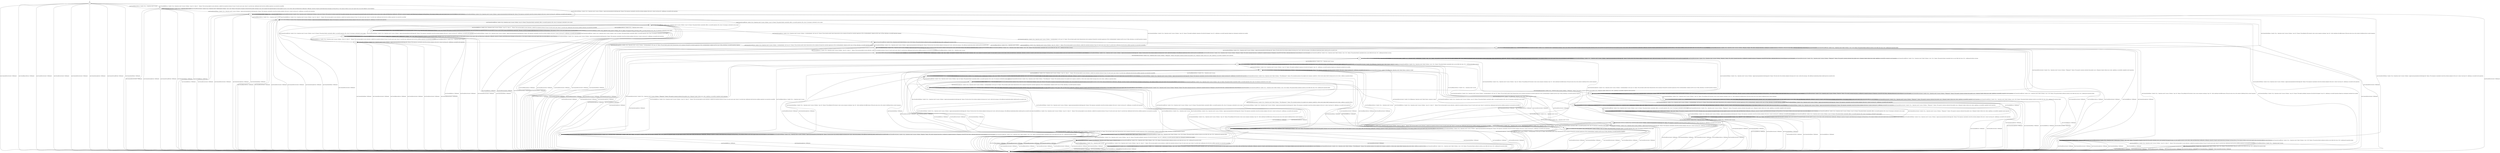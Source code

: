 digraph g {

	s0 [shape="circle" label="s0"];
	s1 [shape="circle" label="s1"];
	s2 [shape="circle" label="s2"];
	s3 [shape="circle" label="s3"];
	s4 [shape="circle" label="s4"];
	s5 [shape="circle" label="s5"];
	s6 [shape="circle" label="s6"];
	s7 [shape="circle" label="s7"];
	s8 [shape="circle" label="s8"];
	s9 [shape="circle" label="s9"];
	s10 [shape="circle" label="s10"];
	s11 [shape="circle" label="s11"];
	s12 [shape="circle" label="s12"];
	s13 [shape="circle" label="s13"];
	s14 [shape="circle" label="s14"];
	s15 [shape="circle" label="s15"];
	s16 [shape="circle" label="s16"];
	s17 [shape="circle" label="s17"];
	s18 [shape="circle" label="s18"];
	s19 [shape="circle" label="s19"];
	s20 [shape="circle" label="s20"];
	s21 [shape="circle" label="s21"];
	s22 [shape="circle" label="s22"];
	s23 [shape="circle" label="s23"];
	s24 [shape="circle" label="s24"];
	s25 [shape="circle" label="s25"];
	s26 [shape="circle" label="s26"];
	s27 [shape="circle" label="s27"];
	s28 [shape="circle" label="s28"];
	s29 [shape="circle" label="s29"];
	s30 [shape="circle" label="s30"];
	s31 [shape="circle" label="s31"];
	s32 [shape="circle" label="s32"];
	s0 -> s2 [label="user1|remote|DeviceControl / NoElement"];
	s0 -> s1 [label="user1|local|AddDevice / Symbol: CLS_0. Operation result: Success. Evidence: ''msg':'ok', 'status':0' ''. Reason: The recurring explicit success indicators, notably the consistent inclusion of 'msg':'ok' (and in most cases 'status':0), provide clear confirmation that the device addition operation was executed successfully."];
	s0 -> s2 [label="user1|local|RemoveDevice / NoElement"];
	s0 -> s2 [label="user1|local|DeviceControl / NoElement"];
	s0 -> s3 [label="user1|local|InviteToHome / Symbol: CLS_0. Operation result: Success. Evidence: '/appsync/group/member/invited/reqqrcode'. Reason: The responses consistently reveal the invitation endpoint with error:0, status:0 and msg:'ok', confirming a successful invite operation."];
	s0 -> s2 [label="user2|local|DeviceControl / NoElement"];
	s0 -> s2 [label="user2|remote|DeviceControl / NoElement"];
	s0 -> s2 [label="user2|remote|AcceptInvite / NoElement"];
	s0 -> s2 [label="user2|remote|ScanQRCode / NoElement"];
	s0 -> s2 [label="user2|remote|QuitHome / NoElement"];
	s1 -> s1 [label="user1|remote|DeviceControl / Symbol: CLS_-1. Operation result: Success."];
	s1 -> s2 [label="user1|local|AddDevice / NoElement"];
	s1 -> s0 [label="user1|local|RemoveDevice / Symbol: CLS_-1. Operation result: Success."];
	s1 -> s1 [label="user1|local|DeviceControl / Symbol: CLS_0. Operation result: Undetermined. Evidence: 'user1_local'. Reason: The majority of analysis reveals that the packet containing 'user1_local' presents the expected header yet lacks explicit success or error status codes and bidirectional confirmation. Although a minority of reports noted bidirectional exchanges involving device_0, the common evidence across most reports does not provide definitive control feedback."];
	s1 -> s11 [label="user1|local|InviteToHome / Symbol: CLS_0. Operation result: Success. Evidence: '/appsync/group/member/invited/reqqrcode'. Reason: The responses consistently reveal the invitation endpoint with error:0, status:0 and msg:'ok', confirming a successful invite operation."];
	s1 -> s2 [label="user2|local|DeviceControl / NoElement"];
	s1 -> s2 [label="user2|remote|DeviceControl / NoElement"];
	s1 -> s2 [label="user2|remote|AcceptInvite / NoElement"];
	s1 -> s2 [label="user2|remote|ScanQRCode / NoElement"];
	s1 -> s2 [label="user2|remote|QuitHome / NoElement"];
	s2 -> s2 [label="user1|remote|DeviceControl / NoElement"];
	s2 -> s2 [label="user1|local|AddDevice / NoElement"];
	s2 -> s2 [label="user1|local|RemoveDevice / NoElement"];
	s2 -> s2 [label="user1|local|DeviceControl / NoElement"];
	s2 -> s2 [label="user1|local|InviteToHome / NoElement"];
	s2 -> s2 [label="user2|local|DeviceControl / NoElement"];
	s2 -> s2 [label="user2|remote|DeviceControl / NoElement"];
	s2 -> s2 [label="user2|remote|AcceptInvite / NoElement"];
	s2 -> s2 [label="user2|remote|ScanQRCode / NoElement"];
	s2 -> s2 [label="user2|remote|QuitHome / NoElement"];
	s3 -> s2 [label="user1|remote|DeviceControl / NoElement"];
	s3 -> s11 [label="user1|local|AddDevice / Symbol: CLS_0. Operation result: Success. Evidence: ''msg':'ok', 'status':0' ''. Reason: The recurring explicit success indicators, notably the consistent inclusion of 'msg':'ok' (and in most cases 'status':0), provide clear confirmation that the device addition operation was executed successfully."];
	s3 -> s2 [label="user1|local|RemoveDevice / NoElement"];
	s3 -> s2 [label="user1|local|DeviceControl / NoElement"];
	s3 -> s3 [label="user1|local|InviteToHome / Symbol: CLS_0. Operation result: Success. Evidence: '/appsync/group/member/invited/reqqrcode'. Reason: The responses consistently reveal the invitation endpoint with error:0, status:0 and msg:'ok', confirming a successful invite operation."];
	s3 -> s2 [label="user2|local|DeviceControl / NoElement"];
	s3 -> s2 [label="user2|remote|DeviceControl / NoElement"];
	s3 -> s2 [label="user2|remote|AcceptInvite / NoElement"];
	s3 -> s4 [label="user2|remote|ScanQRCode / Symbol: CLS_0. Operation result: Success. Evidence: 'msg':'ok'. Reason: The payload details consistently reflect a successful operation with a clear 'ok' message as indicated in every report."];
	s3 -> s2 [label="user2|remote|QuitHome / NoElement"];
	s4 -> s2 [label="user1|remote|DeviceControl / NoElement"];
	s4 -> s10 [label="user1|local|AddDevice / Symbol: CLS_0. Operation result: Success. Evidence: ''msg':'ok', 'status':0' ''. Reason: The recurring explicit success indicators, notably the consistent inclusion of 'msg':'ok' (and in most cases 'status':0), provide clear confirmation that the device addition operation was executed successfully."];
	s4 -> s2 [label="user1|local|RemoveDevice / NoElement"];
	s4 -> s2 [label="user1|local|DeviceControl / NoElement"];
	s4 -> s14 [label="user1|local|InviteToHome / Symbol: CLS_0. Operation result: Success. Evidence: '/appsync/group/member/invited/reqqrcode'. Reason: The responses consistently reveal the invitation endpoint with error:0, status:0 and msg:'ok', confirming a successful invite operation."];
	s4 -> s2 [label="user2|local|DeviceControl / NoElement"];
	s4 -> s2 [label="user2|remote|DeviceControl / NoElement"];
	s4 -> s5 [label="user2|remote|AcceptInvite / Symbol: CLS_0. Operation result: Success. Evidence: ''invited/joinfamily' with 'msg':'ok''. Reason: The join family packet clearly demonstrates invite acceptance through the consistent appearance of the 'invited/joinfamily' endpoint and the 'msg':'ok' flag, indicating a successful operation response."];
	s4 -> s4 [label="user2|remote|ScanQRCode / Symbol: CLS_0. Operation result: Success. Evidence: 'msg':'ok'. Reason: The payload details consistently reflect a successful operation with a clear 'ok' message as indicated in every report."];
	s4 -> s2 [label="user2|remote|QuitHome / NoElement"];
	s5 -> s2 [label="user1|remote|DeviceControl / NoElement"];
	s5 -> s8 [label="user1|local|AddDevice / Symbol: CLS_0. Operation result: Success. Evidence: ''msg':'ok', 'status':0' ''. Reason: The recurring explicit success indicators, notably the consistent inclusion of 'msg':'ok' (and in most cases 'status':0), provide clear confirmation that the device addition operation was executed successfully."];
	s5 -> s2 [label="user1|local|RemoveDevice / NoElement"];
	s5 -> s2 [label="user1|local|DeviceControl / NoElement"];
	s5 -> s6 [label="user1|local|InviteToHome / Symbol: CLS_1. Operation result: Success. Evidence: '/appsync/group/member/invited/reqqrcode'. Reason: The data shows the invitation endpoint returning error:0 and a valid invite message, with additional membership details reinforcing the successful invite."];
	s5 -> s2 [label="user2|local|DeviceControl / NoElement"];
	s5 -> s2 [label="user2|remote|DeviceControl / NoElement"];
	s5 -> s2 [label="user2|remote|AcceptInvite / NoElement"];
	s5 -> s5 [label="user2|remote|ScanQRCode / Symbol: CLS_1. Operation result: Failed. Evidence: 'error':-2010. Reason: The payload details uniformly include an error field with value -2010, confirming the operation failed."];
	s5 -> s9 [label="user2|remote|QuitHome / Symbol: CLS_0. Operation result: Success. Evidence: ''msg':'ok''. Reason: The explicit quitfamily responses all include the fragment ''msg':'ok'', confirming a successful operation despite any subsequent unrelated error packets."];
	s6 -> s2 [label="user1|remote|DeviceControl / NoElement"];
	s6 -> s7 [label="user1|local|AddDevice / Symbol: CLS_0. Operation result: Success. Evidence: ''msg':'ok', 'status':0' ''. Reason: The recurring explicit success indicators, notably the consistent inclusion of 'msg':'ok' (and in most cases 'status':0), provide clear confirmation that the device addition operation was executed successfully."];
	s6 -> s2 [label="user1|local|RemoveDevice / NoElement"];
	s6 -> s2 [label="user1|local|DeviceControl / NoElement"];
	s6 -> s6 [label="user1|local|InviteToHome / Symbol: CLS_1. Operation result: Success. Evidence: '/appsync/group/member/invited/reqqrcode'. Reason: The data shows the invitation endpoint returning error:0 and a valid invite message, with additional membership details reinforcing the successful invite."];
	s6 -> s2 [label="user2|local|DeviceControl / NoElement"];
	s6 -> s2 [label="user2|remote|DeviceControl / NoElement"];
	s6 -> s2 [label="user2|remote|AcceptInvite / NoElement"];
	s6 -> s6 [label="user2|remote|ScanQRCode / Symbol: CLS_2. Operation result: Failed. Evidence: 'error':-2011. Reason: The payload details consistently show an error field with value -2011, confirming the failure outcome."];
	s6 -> s3 [label="user2|remote|QuitHome / Symbol: CLS_0. Operation result: Success. Evidence: ''msg':'ok''. Reason: The explicit quitfamily responses all include the fragment ''msg':'ok'', confirming a successful operation despite any subsequent unrelated error packets."];
	s7 -> s7 [label="user1|remote|DeviceControl / Symbol: CLS_-1. Operation result: Success."];
	s7 -> s2 [label="user1|local|AddDevice / NoElement"];
	s7 -> s6 [label="user1|local|RemoveDevice / Symbol: CLS_-1. Operation result: Success."];
	s7 -> s7 [label="user1|local|DeviceControl / Symbol: CLS_0. Operation result: Undetermined. Evidence: 'user1_local'. Reason: The majority of analysis reveals that the packet containing 'user1_local' presents the expected header yet lacks explicit success or error status codes and bidirectional confirmation. Although a minority of reports noted bidirectional exchanges involving device_0, the common evidence across most reports does not provide definitive control feedback."];
	s7 -> s7 [label="user1|local|InviteToHome / Symbol: CLS_1. Operation result: Success. Evidence: '/appsync/group/member/invited/reqqrcode'. Reason: The data shows the invitation endpoint returning error:0 and a valid invite message, with additional membership details reinforcing the successful invite."];
	s7 -> s7 [label="user2|local|DeviceControl / Symbol: CLS_0. Operation result: Success. Evidence: 'Response'. Reason: The control command execution is confirmed by repeated instances of 'Response' in the HTTP POST flows, indicating bidirectional acknowledgment across the reports."];
	s7 -> s15 [label="user2|remote|DeviceControl / Symbol: CLS_1. Operation result: Success. Evidence: '**Response**'. Reason: The majority consensus indicates that packets carry a 'Response' header without error codes, signifying a successfully completed control operation."];
	s7 -> s2 [label="user2|remote|AcceptInvite / NoElement"];
	s7 -> s7 [label="user2|remote|ScanQRCode / Symbol: CLS_2. Operation result: Failed. Evidence: 'error':-2011. Reason: The payload details consistently show an error field with value -2011, confirming the failure outcome."];
	s7 -> s11 [label="user2|remote|QuitHome / Symbol: CLS_1. Operation result: Success. Evidence: ''msg':'ok''. Reason: The quitfamily API returned a clear success response containing ''msg':'ok'', which underlines the effectiveness of the quit action even in the context of additional device control responses."];
	s8 -> s8 [label="user1|remote|DeviceControl / Symbol: CLS_-1. Operation result: Success."];
	s8 -> s2 [label="user1|local|AddDevice / NoElement"];
	s8 -> s5 [label="user1|local|RemoveDevice / Symbol: CLS_-1. Operation result: Success."];
	s8 -> s8 [label="user1|local|DeviceControl / Symbol: CLS_0. Operation result: Undetermined. Evidence: 'user1_local'. Reason: The majority of analysis reveals that the packet containing 'user1_local' presents the expected header yet lacks explicit success or error status codes and bidirectional confirmation. Although a minority of reports noted bidirectional exchanges involving device_0, the common evidence across most reports does not provide definitive control feedback."];
	s8 -> s7 [label="user1|local|InviteToHome / Symbol: CLS_1. Operation result: Success. Evidence: '/appsync/group/member/invited/reqqrcode'. Reason: The data shows the invitation endpoint returning error:0 and a valid invite message, with additional membership details reinforcing the successful invite."];
	s8 -> s8 [label="user2|local|DeviceControl / Symbol: CLS_0. Operation result: Success. Evidence: 'Response'. Reason: The control command execution is confirmed by repeated instances of 'Response' in the HTTP POST flows, indicating bidirectional acknowledgment across the reports."];
	s8 -> s30 [label="user2|remote|DeviceControl / Symbol: CLS_1. Operation result: Success. Evidence: '**Response**'. Reason: The majority consensus indicates that packets carry a 'Response' header without error codes, signifying a successfully completed control operation."];
	s8 -> s2 [label="user2|remote|AcceptInvite / NoElement"];
	s8 -> s8 [label="user2|remote|ScanQRCode / Symbol: CLS_1. Operation result: Failed. Evidence: 'error':-2010. Reason: The payload details uniformly include an error field with value -2010, confirming the operation failed."];
	s8 -> s12 [label="user2|remote|QuitHome / Symbol: CLS_1. Operation result: Success. Evidence: ''msg':'ok''. Reason: The quitfamily API returned a clear success response containing ''msg':'ok'', which underlines the effectiveness of the quit action even in the context of additional device control responses."];
	s9 -> s2 [label="user1|remote|DeviceControl / NoElement"];
	s9 -> s12 [label="user1|local|AddDevice / Symbol: CLS_0. Operation result: Success. Evidence: ''msg':'ok', 'status':0' ''. Reason: The recurring explicit success indicators, notably the consistent inclusion of 'msg':'ok' (and in most cases 'status':0), provide clear confirmation that the device addition operation was executed successfully."];
	s9 -> s2 [label="user1|local|RemoveDevice / NoElement"];
	s9 -> s2 [label="user1|local|DeviceControl / NoElement"];
	s9 -> s3 [label="user1|local|InviteToHome / Symbol: CLS_0. Operation result: Success. Evidence: '/appsync/group/member/invited/reqqrcode'. Reason: The responses consistently reveal the invitation endpoint with error:0, status:0 and msg:'ok', confirming a successful invite operation."];
	s9 -> s2 [label="user2|local|DeviceControl / NoElement"];
	s9 -> s2 [label="user2|remote|DeviceControl / NoElement"];
	s9 -> s2 [label="user2|remote|AcceptInvite / NoElement"];
	s9 -> s9 [label="user2|remote|ScanQRCode / Symbol: CLS_1. Operation result: Failed. Evidence: 'error':-2010. Reason: The payload details uniformly include an error field with value -2010, confirming the operation failed."];
	s9 -> s2 [label="user2|remote|QuitHome / NoElement"];
	s10 -> s10 [label="user1|remote|DeviceControl / Symbol: CLS_-1. Operation result: Success."];
	s10 -> s2 [label="user1|local|AddDevice / NoElement"];
	s10 -> s4 [label="user1|local|RemoveDevice / Symbol: CLS_-1. Operation result: Success."];
	s10 -> s10 [label="user1|local|DeviceControl / Symbol: CLS_0. Operation result: Undetermined. Evidence: 'user1_local'. Reason: The majority of analysis reveals that the packet containing 'user1_local' presents the expected header yet lacks explicit success or error status codes and bidirectional confirmation. Although a minority of reports noted bidirectional exchanges involving device_0, the common evidence across most reports does not provide definitive control feedback."];
	s10 -> s13 [label="user1|local|InviteToHome / Symbol: CLS_0. Operation result: Success. Evidence: '/appsync/group/member/invited/reqqrcode'. Reason: The responses consistently reveal the invitation endpoint with error:0, status:0 and msg:'ok', confirming a successful invite operation."];
	s10 -> s2 [label="user2|local|DeviceControl / NoElement"];
	s10 -> s2 [label="user2|remote|DeviceControl / NoElement"];
	s10 -> s8 [label="user2|remote|AcceptInvite / Symbol: CLS_0. Operation result: Success. Evidence: ''invited/joinfamily' with 'msg':'ok''. Reason: The join family packet clearly demonstrates invite acceptance through the consistent appearance of the 'invited/joinfamily' endpoint and the 'msg':'ok' flag, indicating a successful operation response."];
	s10 -> s10 [label="user2|remote|ScanQRCode / Symbol: CLS_0. Operation result: Success. Evidence: 'msg':'ok'. Reason: The payload details consistently reflect a successful operation with a clear 'ok' message as indicated in every report."];
	s10 -> s2 [label="user2|remote|QuitHome / NoElement"];
	s11 -> s11 [label="user1|remote|DeviceControl / Symbol: CLS_-1. Operation result: Success."];
	s11 -> s2 [label="user1|local|AddDevice / NoElement"];
	s11 -> s3 [label="user1|local|RemoveDevice / Symbol: CLS_-1. Operation result: Success."];
	s11 -> s11 [label="user1|local|DeviceControl / Symbol: CLS_0. Operation result: Undetermined. Evidence: 'user1_local'. Reason: The majority of analysis reveals that the packet containing 'user1_local' presents the expected header yet lacks explicit success or error status codes and bidirectional confirmation. Although a minority of reports noted bidirectional exchanges involving device_0, the common evidence across most reports does not provide definitive control feedback."];
	s11 -> s11 [label="user1|local|InviteToHome / Symbol: CLS_0. Operation result: Success. Evidence: '/appsync/group/member/invited/reqqrcode'. Reason: The responses consistently reveal the invitation endpoint with error:0, status:0 and msg:'ok', confirming a successful invite operation."];
	s11 -> s2 [label="user2|local|DeviceControl / NoElement"];
	s11 -> s2 [label="user2|remote|DeviceControl / NoElement"];
	s11 -> s2 [label="user2|remote|AcceptInvite / NoElement"];
	s11 -> s10 [label="user2|remote|ScanQRCode / Symbol: CLS_0. Operation result: Success. Evidence: 'msg':'ok'. Reason: The payload details consistently reflect a successful operation with a clear 'ok' message as indicated in every report."];
	s11 -> s2 [label="user2|remote|QuitHome / NoElement"];
	s12 -> s12 [label="user1|remote|DeviceControl / Symbol: CLS_-1. Operation result: Success."];
	s12 -> s2 [label="user1|local|AddDevice / NoElement"];
	s12 -> s9 [label="user1|local|RemoveDevice / Symbol: CLS_-1. Operation result: Success."];
	s12 -> s12 [label="user1|local|DeviceControl / Symbol: CLS_0. Operation result: Undetermined. Evidence: 'user1_local'. Reason: The majority of analysis reveals that the packet containing 'user1_local' presents the expected header yet lacks explicit success or error status codes and bidirectional confirmation. Although a minority of reports noted bidirectional exchanges involving device_0, the common evidence across most reports does not provide definitive control feedback."];
	s12 -> s11 [label="user1|local|InviteToHome / Symbol: CLS_0. Operation result: Success. Evidence: '/appsync/group/member/invited/reqqrcode'. Reason: The responses consistently reveal the invitation endpoint with error:0, status:0 and msg:'ok', confirming a successful invite operation."];
	s12 -> s2 [label="user2|local|DeviceControl / NoElement"];
	s12 -> s2 [label="user2|remote|DeviceControl / NoElement"];
	s12 -> s2 [label="user2|remote|AcceptInvite / NoElement"];
	s12 -> s12 [label="user2|remote|ScanQRCode / Symbol: CLS_1. Operation result: Failed. Evidence: 'error':-2010. Reason: The payload details uniformly include an error field with value -2010, confirming the operation failed."];
	s12 -> s2 [label="user2|remote|QuitHome / NoElement"];
	s13 -> s13 [label="user1|remote|DeviceControl / Symbol: CLS_-1. Operation result: Success."];
	s13 -> s2 [label="user1|local|AddDevice / NoElement"];
	s13 -> s14 [label="user1|local|RemoveDevice / Symbol: CLS_-1. Operation result: Success."];
	s13 -> s13 [label="user1|local|DeviceControl / Symbol: CLS_0. Operation result: Undetermined. Evidence: 'user1_local'. Reason: The majority of analysis reveals that the packet containing 'user1_local' presents the expected header yet lacks explicit success or error status codes and bidirectional confirmation. Although a minority of reports noted bidirectional exchanges involving device_0, the common evidence across most reports does not provide definitive control feedback."];
	s13 -> s13 [label="user1|local|InviteToHome / Symbol: CLS_0. Operation result: Success. Evidence: '/appsync/group/member/invited/reqqrcode'. Reason: The responses consistently reveal the invitation endpoint with error:0, status:0 and msg:'ok', confirming a successful invite operation."];
	s13 -> s2 [label="user2|local|DeviceControl / NoElement"];
	s13 -> s2 [label="user2|remote|DeviceControl / NoElement"];
	s13 -> s7 [label="user2|remote|AcceptInvite / Symbol: CLS_0. Operation result: Success. Evidence: ''invited/joinfamily' with 'msg':'ok''. Reason: The join family packet clearly demonstrates invite acceptance through the consistent appearance of the 'invited/joinfamily' endpoint and the 'msg':'ok' flag, indicating a successful operation response."];
	s13 -> s10 [label="user2|remote|ScanQRCode / Symbol: CLS_0. Operation result: Success. Evidence: 'msg':'ok'. Reason: The payload details consistently reflect a successful operation with a clear 'ok' message as indicated in every report."];
	s13 -> s2 [label="user2|remote|QuitHome / NoElement"];
	s14 -> s2 [label="user1|remote|DeviceControl / NoElement"];
	s14 -> s13 [label="user1|local|AddDevice / Symbol: CLS_0. Operation result: Success. Evidence: ''msg':'ok', 'status':0' ''. Reason: The recurring explicit success indicators, notably the consistent inclusion of 'msg':'ok' (and in most cases 'status':0), provide clear confirmation that the device addition operation was executed successfully."];
	s14 -> s2 [label="user1|local|RemoveDevice / NoElement"];
	s14 -> s2 [label="user1|local|DeviceControl / NoElement"];
	s14 -> s14 [label="user1|local|InviteToHome / Symbol: CLS_0. Operation result: Success. Evidence: '/appsync/group/member/invited/reqqrcode'. Reason: The responses consistently reveal the invitation endpoint with error:0, status:0 and msg:'ok', confirming a successful invite operation."];
	s14 -> s2 [label="user2|local|DeviceControl / NoElement"];
	s14 -> s2 [label="user2|remote|DeviceControl / NoElement"];
	s14 -> s6 [label="user2|remote|AcceptInvite / Symbol: CLS_0. Operation result: Success. Evidence: ''invited/joinfamily' with 'msg':'ok''. Reason: The join family packet clearly demonstrates invite acceptance through the consistent appearance of the 'invited/joinfamily' endpoint and the 'msg':'ok' flag, indicating a successful operation response."];
	s14 -> s4 [label="user2|remote|ScanQRCode / Symbol: CLS_0. Operation result: Success. Evidence: 'msg':'ok'. Reason: The payload details consistently reflect a successful operation with a clear 'ok' message as indicated in every report."];
	s14 -> s2 [label="user2|remote|QuitHome / NoElement"];
	s15 -> s15 [label="user1|remote|DeviceControl / Symbol: CLS_-1. Operation result: Success."];
	s15 -> s2 [label="user1|local|AddDevice / NoElement"];
	s15 -> s16 [label="user1|local|RemoveDevice / Symbol: CLS_-1. Operation result: Success."];
	s15 -> s15 [label="user1|local|DeviceControl / Symbol: CLS_0. Operation result: Undetermined. Evidence: 'user1_local'. Reason: The majority of analysis reveals that the packet containing 'user1_local' presents the expected header yet lacks explicit success or error status codes and bidirectional confirmation. Although a minority of reports noted bidirectional exchanges involving device_0, the common evidence across most reports does not provide definitive control feedback."];
	s15 -> s15 [label="user1|local|InviteToHome / Symbol: CLS_1. Operation result: Success. Evidence: '/appsync/group/member/invited/reqqrcode'. Reason: The data shows the invitation endpoint returning error:0 and a valid invite message, with additional membership details reinforcing the successful invite."];
	s15 -> s15 [label="user2|local|DeviceControl / Symbol: CLS_0. Operation result: Success. Evidence: 'Response'. Reason: The control command execution is confirmed by repeated instances of 'Response' in the HTTP POST flows, indicating bidirectional acknowledgment across the reports."];
	s15 -> s15 [label="user2|remote|DeviceControl / Symbol: CLS_1. Operation result: Success. Evidence: '**Response**'. Reason: The majority consensus indicates that packets carry a 'Response' header without error codes, signifying a successfully completed control operation."];
	s15 -> s2 [label="user2|remote|AcceptInvite / NoElement"];
	s15 -> s15 [label="user2|remote|ScanQRCode / Symbol: CLS_2. Operation result: Failed. Evidence: 'error':-2011. Reason: The payload details consistently show an error field with value -2011, confirming the failure outcome."];
	s15 -> s19 [label="user2|remote|QuitHome / Symbol: CLS_1. Operation result: Success. Evidence: ''msg':'ok''. Reason: The quitfamily API returned a clear success response containing ''msg':'ok'', which underlines the effectiveness of the quit action even in the context of additional device control responses."];
	s16 -> s2 [label="user1|remote|DeviceControl / NoElement"];
	s16 -> s32 [label="user1|local|AddDevice / Symbol: CLS_0. Operation result: Success. Evidence: ''msg':'ok', 'status':0' ''. Reason: The recurring explicit success indicators, notably the consistent inclusion of 'msg':'ok' (and in most cases 'status':0), provide clear confirmation that the device addition operation was executed successfully."];
	s16 -> s2 [label="user1|local|RemoveDevice / NoElement"];
	s16 -> s2 [label="user1|local|DeviceControl / NoElement"];
	s16 -> s16 [label="user1|local|InviteToHome / Symbol: CLS_1. Operation result: Success. Evidence: '/appsync/group/member/invited/reqqrcode'. Reason: The data shows the invitation endpoint returning error:0 and a valid invite message, with additional membership details reinforcing the successful invite."];
	s16 -> s2 [label="user2|local|DeviceControl / NoElement"];
	s16 -> s16 [label="user2|remote|DeviceControl / Symbol: CLS_NoResponse. Operation result: Failed. Reason: response is empty"];
	s16 -> s2 [label="user2|remote|AcceptInvite / NoElement"];
	s16 -> s16 [label="user2|remote|ScanQRCode / Symbol: CLS_2. Operation result: Failed. Evidence: 'error':-2011. Reason: The payload details consistently show an error field with value -2011, confirming the failure outcome."];
	s16 -> s17 [label="user2|remote|QuitHome / Symbol: CLS_0. Operation result: Success. Evidence: ''msg':'ok''. Reason: The explicit quitfamily responses all include the fragment ''msg':'ok'', confirming a successful operation despite any subsequent unrelated error packets."];
	s17 -> s2 [label="user1|remote|DeviceControl / NoElement"];
	s17 -> s18 [label="user1|local|AddDevice / Symbol: CLS_0. Operation result: Success. Evidence: ''msg':'ok', 'status':0' ''. Reason: The recurring explicit success indicators, notably the consistent inclusion of 'msg':'ok' (and in most cases 'status':0), provide clear confirmation that the device addition operation was executed successfully."];
	s17 -> s2 [label="user1|local|RemoveDevice / NoElement"];
	s17 -> s2 [label="user1|local|DeviceControl / NoElement"];
	s17 -> s17 [label="user1|local|InviteToHome / Symbol: CLS_0. Operation result: Success. Evidence: '/appsync/group/member/invited/reqqrcode'. Reason: The responses consistently reveal the invitation endpoint with error:0, status:0 and msg:'ok', confirming a successful invite operation."];
	s17 -> s2 [label="user2|local|DeviceControl / NoElement"];
	s17 -> s17 [label="user2|remote|DeviceControl / Symbol: CLS_NoResponse. Operation result: Failed. Reason: response is empty"];
	s17 -> s2 [label="user2|remote|AcceptInvite / NoElement"];
	s17 -> s22 [label="user2|remote|ScanQRCode / Symbol: CLS_0. Operation result: Success. Evidence: 'msg':'ok'. Reason: The payload details consistently reflect a successful operation with a clear 'ok' message as indicated in every report."];
	s17 -> s2 [label="user2|remote|QuitHome / NoElement"];
	s18 -> s18 [label="user1|remote|DeviceControl / Symbol: CLS_-1. Operation result: Success."];
	s18 -> s2 [label="user1|local|AddDevice / NoElement"];
	s18 -> s17 [label="user1|local|RemoveDevice / Symbol: CLS_-1. Operation result: Success."];
	s18 -> s18 [label="user1|local|DeviceControl / Symbol: CLS_0. Operation result: Undetermined. Evidence: 'user1_local'. Reason: The majority of analysis reveals that the packet containing 'user1_local' presents the expected header yet lacks explicit success or error status codes and bidirectional confirmation. Although a minority of reports noted bidirectional exchanges involving device_0, the common evidence across most reports does not provide definitive control feedback."];
	s18 -> s18 [label="user1|local|InviteToHome / Symbol: CLS_0. Operation result: Success. Evidence: '/appsync/group/member/invited/reqqrcode'. Reason: The responses consistently reveal the invitation endpoint with error:0, status:0 and msg:'ok', confirming a successful invite operation."];
	s18 -> s2 [label="user2|local|DeviceControl / NoElement"];
	s18 -> s18 [label="user2|remote|DeviceControl / Symbol: CLS_3. Operation result: Failed. Evidence: '**ErrorResponse**'. Reason: The consistent presence of an explicit error response, marked by a 'device reset, please rebind' message and an error status, confirms an operation failure."];
	s18 -> s2 [label="user2|remote|AcceptInvite / NoElement"];
	s18 -> s21 [label="user2|remote|ScanQRCode / Symbol: CLS_0. Operation result: Success. Evidence: 'msg':'ok'. Reason: The payload details consistently reflect a successful operation with a clear 'ok' message as indicated in every report."];
	s18 -> s2 [label="user2|remote|QuitHome / NoElement"];
	s19 -> s19 [label="user1|remote|DeviceControl / Symbol: CLS_-1. Operation result: Success."];
	s19 -> s2 [label="user1|local|AddDevice / NoElement"];
	s19 -> s17 [label="user1|local|RemoveDevice / Symbol: CLS_-1. Operation result: Success."];
	s19 -> s19 [label="user1|local|DeviceControl / Symbol: CLS_0. Operation result: Undetermined. Evidence: 'user1_local'. Reason: The majority of analysis reveals that the packet containing 'user1_local' presents the expected header yet lacks explicit success or error status codes and bidirectional confirmation. Although a minority of reports noted bidirectional exchanges involving device_0, the common evidence across most reports does not provide definitive control feedback."];
	s19 -> s19 [label="user1|local|InviteToHome / Symbol: CLS_0. Operation result: Success. Evidence: '/appsync/group/member/invited/reqqrcode'. Reason: The responses consistently reveal the invitation endpoint with error:0, status:0 and msg:'ok', confirming a successful invite operation."];
	s19 -> s2 [label="user2|local|DeviceControl / NoElement"];
	s19 -> s19 [label="user2|remote|DeviceControl / Symbol: CLS_1. Operation result: Success. Evidence: '**Response**'. Reason: The majority consensus indicates that packets carry a 'Response' header without error codes, signifying a successfully completed control operation."];
	s19 -> s2 [label="user2|remote|AcceptInvite / NoElement"];
	s19 -> s20 [label="user2|remote|ScanQRCode / Symbol: CLS_0. Operation result: Success. Evidence: 'msg':'ok'. Reason: The payload details consistently reflect a successful operation with a clear 'ok' message as indicated in every report."];
	s19 -> s2 [label="user2|remote|QuitHome / NoElement"];
	s20 -> s20 [label="user1|remote|DeviceControl / Symbol: CLS_-1. Operation result: Success."];
	s20 -> s2 [label="user1|local|AddDevice / NoElement"];
	s20 -> s22 [label="user1|local|RemoveDevice / Symbol: CLS_-1. Operation result: Success."];
	s20 -> s20 [label="user1|local|DeviceControl / Symbol: CLS_0. Operation result: Undetermined. Evidence: 'user1_local'. Reason: The majority of analysis reveals that the packet containing 'user1_local' presents the expected header yet lacks explicit success or error status codes and bidirectional confirmation. Although a minority of reports noted bidirectional exchanges involving device_0, the common evidence across most reports does not provide definitive control feedback."];
	s20 -> s25 [label="user1|local|InviteToHome / Symbol: CLS_0. Operation result: Success. Evidence: '/appsync/group/member/invited/reqqrcode'. Reason: The responses consistently reveal the invitation endpoint with error:0, status:0 and msg:'ok', confirming a successful invite operation."];
	s20 -> s2 [label="user2|local|DeviceControl / NoElement"];
	s20 -> s19 [label="user2|remote|DeviceControl / Symbol: CLS_1. Operation result: Success. Evidence: '**Response**'. Reason: The majority consensus indicates that packets carry a 'Response' header without error codes, signifying a successfully completed control operation."];
	s20 -> s30 [label="user2|remote|AcceptInvite / Symbol: CLS_0. Operation result: Success. Evidence: ''invited/joinfamily' with 'msg':'ok''. Reason: The join family packet clearly demonstrates invite acceptance through the consistent appearance of the 'invited/joinfamily' endpoint and the 'msg':'ok' flag, indicating a successful operation response."];
	s20 -> s20 [label="user2|remote|ScanQRCode / Symbol: CLS_0. Operation result: Success. Evidence: 'msg':'ok'. Reason: The payload details consistently reflect a successful operation with a clear 'ok' message as indicated in every report."];
	s20 -> s2 [label="user2|remote|QuitHome / NoElement"];
	s21 -> s21 [label="user1|remote|DeviceControl / Symbol: CLS_-1. Operation result: Success."];
	s21 -> s2 [label="user1|local|AddDevice / NoElement"];
	s21 -> s22 [label="user1|local|RemoveDevice / Symbol: CLS_-1. Operation result: Success."];
	s21 -> s21 [label="user1|local|DeviceControl / Symbol: CLS_0. Operation result: Undetermined. Evidence: 'user1_local'. Reason: The majority of analysis reveals that the packet containing 'user1_local' presents the expected header yet lacks explicit success or error status codes and bidirectional confirmation. Although a minority of reports noted bidirectional exchanges involving device_0, the common evidence across most reports does not provide definitive control feedback."];
	s21 -> s24 [label="user1|local|InviteToHome / Symbol: CLS_0. Operation result: Success. Evidence: '/appsync/group/member/invited/reqqrcode'. Reason: The responses consistently reveal the invitation endpoint with error:0, status:0 and msg:'ok', confirming a successful invite operation."];
	s21 -> s2 [label="user2|local|DeviceControl / NoElement"];
	s21 -> s18 [label="user2|remote|DeviceControl / Symbol: CLS_3. Operation result: Failed. Evidence: '**ErrorResponse**'. Reason: The consistent presence of an explicit error response, marked by a 'device reset, please rebind' message and an error status, confirms an operation failure."];
	s21 -> s29 [label="user2|remote|AcceptInvite / Symbol: CLS_0. Operation result: Success. Evidence: ''invited/joinfamily' with 'msg':'ok''. Reason: The join family packet clearly demonstrates invite acceptance through the consistent appearance of the 'invited/joinfamily' endpoint and the 'msg':'ok' flag, indicating a successful operation response."];
	s21 -> s21 [label="user2|remote|ScanQRCode / Symbol: CLS_0. Operation result: Success. Evidence: 'msg':'ok'. Reason: The payload details consistently reflect a successful operation with a clear 'ok' message as indicated in every report."];
	s21 -> s2 [label="user2|remote|QuitHome / NoElement"];
	s22 -> s2 [label="user1|remote|DeviceControl / NoElement"];
	s22 -> s21 [label="user1|local|AddDevice / Symbol: CLS_0. Operation result: Success. Evidence: ''msg':'ok', 'status':0' ''. Reason: The recurring explicit success indicators, notably the consistent inclusion of 'msg':'ok' (and in most cases 'status':0), provide clear confirmation that the device addition operation was executed successfully."];
	s22 -> s2 [label="user1|local|RemoveDevice / NoElement"];
	s22 -> s2 [label="user1|local|DeviceControl / NoElement"];
	s22 -> s23 [label="user1|local|InviteToHome / Symbol: CLS_0. Operation result: Success. Evidence: '/appsync/group/member/invited/reqqrcode'. Reason: The responses consistently reveal the invitation endpoint with error:0, status:0 and msg:'ok', confirming a successful invite operation."];
	s22 -> s2 [label="user2|local|DeviceControl / NoElement"];
	s22 -> s17 [label="user2|remote|DeviceControl / Symbol: CLS_NoResponse. Operation result: Failed. Reason: response is empty"];
	s22 -> s26 [label="user2|remote|AcceptInvite / Symbol: CLS_0. Operation result: Success. Evidence: ''invited/joinfamily' with 'msg':'ok''. Reason: The join family packet clearly demonstrates invite acceptance through the consistent appearance of the 'invited/joinfamily' endpoint and the 'msg':'ok' flag, indicating a successful operation response."];
	s22 -> s22 [label="user2|remote|ScanQRCode / Symbol: CLS_0. Operation result: Success. Evidence: 'msg':'ok'. Reason: The payload details consistently reflect a successful operation with a clear 'ok' message as indicated in every report."];
	s22 -> s2 [label="user2|remote|QuitHome / NoElement"];
	s23 -> s2 [label="user1|remote|DeviceControl / NoElement"];
	s23 -> s24 [label="user1|local|AddDevice / Symbol: CLS_0. Operation result: Success. Evidence: ''msg':'ok', 'status':0' ''. Reason: The recurring explicit success indicators, notably the consistent inclusion of 'msg':'ok' (and in most cases 'status':0), provide clear confirmation that the device addition operation was executed successfully."];
	s23 -> s2 [label="user1|local|RemoveDevice / NoElement"];
	s23 -> s2 [label="user1|local|DeviceControl / NoElement"];
	s23 -> s23 [label="user1|local|InviteToHome / Symbol: CLS_0. Operation result: Success. Evidence: '/appsync/group/member/invited/reqqrcode'. Reason: The responses consistently reveal the invitation endpoint with error:0, status:0 and msg:'ok', confirming a successful invite operation."];
	s23 -> s2 [label="user2|local|DeviceControl / NoElement"];
	s23 -> s17 [label="user2|remote|DeviceControl / Symbol: CLS_NoResponse. Operation result: Failed. Reason: response is empty"];
	s23 -> s16 [label="user2|remote|AcceptInvite / Symbol: CLS_0. Operation result: Success. Evidence: ''invited/joinfamily' with 'msg':'ok''. Reason: The join family packet clearly demonstrates invite acceptance through the consistent appearance of the 'invited/joinfamily' endpoint and the 'msg':'ok' flag, indicating a successful operation response."];
	s23 -> s22 [label="user2|remote|ScanQRCode / Symbol: CLS_0. Operation result: Success. Evidence: 'msg':'ok'. Reason: The payload details consistently reflect a successful operation with a clear 'ok' message as indicated in every report."];
	s23 -> s2 [label="user2|remote|QuitHome / NoElement"];
	s24 -> s24 [label="user1|remote|DeviceControl / Symbol: CLS_-1. Operation result: Success."];
	s24 -> s2 [label="user1|local|AddDevice / NoElement"];
	s24 -> s23 [label="user1|local|RemoveDevice / Symbol: CLS_-1. Operation result: Success."];
	s24 -> s24 [label="user1|local|DeviceControl / Symbol: CLS_0. Operation result: Undetermined. Evidence: 'user1_local'. Reason: The majority of analysis reveals that the packet containing 'user1_local' presents the expected header yet lacks explicit success or error status codes and bidirectional confirmation. Although a minority of reports noted bidirectional exchanges involving device_0, the common evidence across most reports does not provide definitive control feedback."];
	s24 -> s24 [label="user1|local|InviteToHome / Symbol: CLS_0. Operation result: Success. Evidence: '/appsync/group/member/invited/reqqrcode'. Reason: The responses consistently reveal the invitation endpoint with error:0, status:0 and msg:'ok', confirming a successful invite operation."];
	s24 -> s2 [label="user2|local|DeviceControl / NoElement"];
	s24 -> s18 [label="user2|remote|DeviceControl / Symbol: CLS_3. Operation result: Failed. Evidence: '**ErrorResponse**'. Reason: The consistent presence of an explicit error response, marked by a 'device reset, please rebind' message and an error status, confirms an operation failure."];
	s24 -> s32 [label="user2|remote|AcceptInvite / Symbol: CLS_0. Operation result: Success. Evidence: ''invited/joinfamily' with 'msg':'ok''. Reason: The join family packet clearly demonstrates invite acceptance through the consistent appearance of the 'invited/joinfamily' endpoint and the 'msg':'ok' flag, indicating a successful operation response."];
	s24 -> s21 [label="user2|remote|ScanQRCode / Symbol: CLS_0. Operation result: Success. Evidence: 'msg':'ok'. Reason: The payload details consistently reflect a successful operation with a clear 'ok' message as indicated in every report."];
	s24 -> s2 [label="user2|remote|QuitHome / NoElement"];
	s25 -> s25 [label="user1|remote|DeviceControl / Symbol: CLS_-1. Operation result: Success."];
	s25 -> s2 [label="user1|local|AddDevice / NoElement"];
	s25 -> s23 [label="user1|local|RemoveDevice / Symbol: CLS_-1. Operation result: Success."];
	s25 -> s25 [label="user1|local|DeviceControl / Symbol: CLS_0. Operation result: Undetermined. Evidence: 'user1_local'. Reason: The majority of analysis reveals that the packet containing 'user1_local' presents the expected header yet lacks explicit success or error status codes and bidirectional confirmation. Although a minority of reports noted bidirectional exchanges involving device_0, the common evidence across most reports does not provide definitive control feedback."];
	s25 -> s25 [label="user1|local|InviteToHome / Symbol: CLS_0. Operation result: Success. Evidence: '/appsync/group/member/invited/reqqrcode'. Reason: The responses consistently reveal the invitation endpoint with error:0, status:0 and msg:'ok', confirming a successful invite operation."];
	s25 -> s2 [label="user2|local|DeviceControl / NoElement"];
	s25 -> s19 [label="user2|remote|DeviceControl / Symbol: CLS_1. Operation result: Success. Evidence: '**Response**'. Reason: The majority consensus indicates that packets carry a 'Response' header without error codes, signifying a successfully completed control operation."];
	s25 -> s15 [label="user2|remote|AcceptInvite / Symbol: CLS_0. Operation result: Success. Evidence: ''invited/joinfamily' with 'msg':'ok''. Reason: The join family packet clearly demonstrates invite acceptance through the consistent appearance of the 'invited/joinfamily' endpoint and the 'msg':'ok' flag, indicating a successful operation response."];
	s25 -> s20 [label="user2|remote|ScanQRCode / Symbol: CLS_0. Operation result: Success. Evidence: 'msg':'ok'. Reason: The payload details consistently reflect a successful operation with a clear 'ok' message as indicated in every report."];
	s25 -> s2 [label="user2|remote|QuitHome / NoElement"];
	s26 -> s2 [label="user1|remote|DeviceControl / NoElement"];
	s26 -> s29 [label="user1|local|AddDevice / Symbol: CLS_0. Operation result: Success. Evidence: ''msg':'ok', 'status':0' ''. Reason: The recurring explicit success indicators, notably the consistent inclusion of 'msg':'ok' (and in most cases 'status':0), provide clear confirmation that the device addition operation was executed successfully."];
	s26 -> s2 [label="user1|local|RemoveDevice / NoElement"];
	s26 -> s2 [label="user1|local|DeviceControl / NoElement"];
	s26 -> s16 [label="user1|local|InviteToHome / Symbol: CLS_1. Operation result: Success. Evidence: '/appsync/group/member/invited/reqqrcode'. Reason: The data shows the invitation endpoint returning error:0 and a valid invite message, with additional membership details reinforcing the successful invite."];
	s26 -> s2 [label="user2|local|DeviceControl / NoElement"];
	s26 -> s26 [label="user2|remote|DeviceControl / Symbol: CLS_NoResponse. Operation result: Failed. Reason: response is empty"];
	s26 -> s2 [label="user2|remote|AcceptInvite / NoElement"];
	s26 -> s26 [label="user2|remote|ScanQRCode / Symbol: CLS_1. Operation result: Failed. Evidence: 'error':-2010. Reason: The payload details uniformly include an error field with value -2010, confirming the operation failed."];
	s26 -> s27 [label="user2|remote|QuitHome / Symbol: CLS_0. Operation result: Success. Evidence: ''msg':'ok''. Reason: The explicit quitfamily responses all include the fragment ''msg':'ok'', confirming a successful operation despite any subsequent unrelated error packets."];
	s27 -> s2 [label="user1|remote|DeviceControl / NoElement"];
	s27 -> s28 [label="user1|local|AddDevice / Symbol: CLS_0. Operation result: Success. Evidence: ''msg':'ok', 'status':0' ''. Reason: The recurring explicit success indicators, notably the consistent inclusion of 'msg':'ok' (and in most cases 'status':0), provide clear confirmation that the device addition operation was executed successfully."];
	s27 -> s2 [label="user1|local|RemoveDevice / NoElement"];
	s27 -> s2 [label="user1|local|DeviceControl / NoElement"];
	s27 -> s17 [label="user1|local|InviteToHome / Symbol: CLS_0. Operation result: Success. Evidence: '/appsync/group/member/invited/reqqrcode'. Reason: The responses consistently reveal the invitation endpoint with error:0, status:0 and msg:'ok', confirming a successful invite operation."];
	s27 -> s2 [label="user2|local|DeviceControl / NoElement"];
	s27 -> s27 [label="user2|remote|DeviceControl / Symbol: CLS_NoResponse. Operation result: Failed. Reason: response is empty"];
	s27 -> s2 [label="user2|remote|AcceptInvite / NoElement"];
	s27 -> s27 [label="user2|remote|ScanQRCode / Symbol: CLS_1. Operation result: Failed. Evidence: 'error':-2010. Reason: The payload details uniformly include an error field with value -2010, confirming the operation failed."];
	s27 -> s2 [label="user2|remote|QuitHome / NoElement"];
	s28 -> s28 [label="user1|remote|DeviceControl / Symbol: CLS_-1. Operation result: Success."];
	s28 -> s2 [label="user1|local|AddDevice / NoElement"];
	s28 -> s27 [label="user1|local|RemoveDevice / Symbol: CLS_-1. Operation result: Success."];
	s28 -> s28 [label="user1|local|DeviceControl / Symbol: CLS_0. Operation result: Undetermined. Evidence: 'user1_local'. Reason: The majority of analysis reveals that the packet containing 'user1_local' presents the expected header yet lacks explicit success or error status codes and bidirectional confirmation. Although a minority of reports noted bidirectional exchanges involving device_0, the common evidence across most reports does not provide definitive control feedback."];
	s28 -> s18 [label="user1|local|InviteToHome / Symbol: CLS_0. Operation result: Success. Evidence: '/appsync/group/member/invited/reqqrcode'. Reason: The responses consistently reveal the invitation endpoint with error:0, status:0 and msg:'ok', confirming a successful invite operation."];
	s28 -> s2 [label="user2|local|DeviceControl / NoElement"];
	s28 -> s28 [label="user2|remote|DeviceControl / Symbol: CLS_3. Operation result: Failed. Evidence: '**ErrorResponse**'. Reason: The consistent presence of an explicit error response, marked by a 'device reset, please rebind' message and an error status, confirms an operation failure."];
	s28 -> s2 [label="user2|remote|AcceptInvite / NoElement"];
	s28 -> s28 [label="user2|remote|ScanQRCode / Symbol: CLS_1. Operation result: Failed. Evidence: 'error':-2010. Reason: The payload details uniformly include an error field with value -2010, confirming the operation failed."];
	s28 -> s2 [label="user2|remote|QuitHome / NoElement"];
	s29 -> s29 [label="user1|remote|DeviceControl / Symbol: CLS_-1. Operation result: Success."];
	s29 -> s2 [label="user1|local|AddDevice / NoElement"];
	s29 -> s26 [label="user1|local|RemoveDevice / Symbol: CLS_-1. Operation result: Success."];
	s29 -> s29 [label="user1|local|DeviceControl / Symbol: CLS_0. Operation result: Undetermined. Evidence: 'user1_local'. Reason: The majority of analysis reveals that the packet containing 'user1_local' presents the expected header yet lacks explicit success or error status codes and bidirectional confirmation. Although a minority of reports noted bidirectional exchanges involving device_0, the common evidence across most reports does not provide definitive control feedback."];
	s29 -> s32 [label="user1|local|InviteToHome / Symbol: CLS_1. Operation result: Success. Evidence: '/appsync/group/member/invited/reqqrcode'. Reason: The data shows the invitation endpoint returning error:0 and a valid invite message, with additional membership details reinforcing the successful invite."];
	s29 -> s29 [label="user2|local|DeviceControl / Symbol: CLS_0. Operation result: Success. Evidence: 'Response'. Reason: The control command execution is confirmed by repeated instances of 'Response' in the HTTP POST flows, indicating bidirectional acknowledgment across the reports."];
	s29 -> s30 [label="user2|remote|DeviceControl / Symbol: CLS_1. Operation result: Success. Evidence: '**Response**'. Reason: The majority consensus indicates that packets carry a 'Response' header without error codes, signifying a successfully completed control operation."];
	s29 -> s2 [label="user2|remote|AcceptInvite / NoElement"];
	s29 -> s29 [label="user2|remote|ScanQRCode / Symbol: CLS_1. Operation result: Failed. Evidence: 'error':-2010. Reason: The payload details uniformly include an error field with value -2010, confirming the operation failed."];
	s29 -> s28 [label="user2|remote|QuitHome / Symbol: CLS_1. Operation result: Success. Evidence: ''msg':'ok''. Reason: The quitfamily API returned a clear success response containing ''msg':'ok'', which underlines the effectiveness of the quit action even in the context of additional device control responses."];
	s30 -> s30 [label="user1|remote|DeviceControl / Symbol: CLS_-1. Operation result: Success."];
	s30 -> s2 [label="user1|local|AddDevice / NoElement"];
	s30 -> s26 [label="user1|local|RemoveDevice / Symbol: CLS_-1. Operation result: Success."];
	s30 -> s30 [label="user1|local|DeviceControl / Symbol: CLS_0. Operation result: Undetermined. Evidence: 'user1_local'. Reason: The majority of analysis reveals that the packet containing 'user1_local' presents the expected header yet lacks explicit success or error status codes and bidirectional confirmation. Although a minority of reports noted bidirectional exchanges involving device_0, the common evidence across most reports does not provide definitive control feedback."];
	s30 -> s15 [label="user1|local|InviteToHome / Symbol: CLS_1. Operation result: Success. Evidence: '/appsync/group/member/invited/reqqrcode'. Reason: The data shows the invitation endpoint returning error:0 and a valid invite message, with additional membership details reinforcing the successful invite."];
	s30 -> s30 [label="user2|local|DeviceControl / Symbol: CLS_0. Operation result: Success. Evidence: 'Response'. Reason: The control command execution is confirmed by repeated instances of 'Response' in the HTTP POST flows, indicating bidirectional acknowledgment across the reports."];
	s30 -> s30 [label="user2|remote|DeviceControl / Symbol: CLS_1. Operation result: Success. Evidence: '**Response**'. Reason: The majority consensus indicates that packets carry a 'Response' header without error codes, signifying a successfully completed control operation."];
	s30 -> s2 [label="user2|remote|AcceptInvite / NoElement"];
	s30 -> s30 [label="user2|remote|ScanQRCode / Symbol: CLS_1. Operation result: Failed. Evidence: 'error':-2010. Reason: The payload details uniformly include an error field with value -2010, confirming the operation failed."];
	s30 -> s31 [label="user2|remote|QuitHome / Symbol: CLS_1. Operation result: Success. Evidence: ''msg':'ok''. Reason: The quitfamily API returned a clear success response containing ''msg':'ok'', which underlines the effectiveness of the quit action even in the context of additional device control responses."];
	s31 -> s31 [label="user1|remote|DeviceControl / Symbol: CLS_-1. Operation result: Success."];
	s31 -> s2 [label="user1|local|AddDevice / NoElement"];
	s31 -> s27 [label="user1|local|RemoveDevice / Symbol: CLS_-1. Operation result: Success."];
	s31 -> s31 [label="user1|local|DeviceControl / Symbol: CLS_0. Operation result: Undetermined. Evidence: 'user1_local'. Reason: The majority of analysis reveals that the packet containing 'user1_local' presents the expected header yet lacks explicit success or error status codes and bidirectional confirmation. Although a minority of reports noted bidirectional exchanges involving device_0, the common evidence across most reports does not provide definitive control feedback."];
	s31 -> s19 [label="user1|local|InviteToHome / Symbol: CLS_0. Operation result: Success. Evidence: '/appsync/group/member/invited/reqqrcode'. Reason: The responses consistently reveal the invitation endpoint with error:0, status:0 and msg:'ok', confirming a successful invite operation."];
	s31 -> s2 [label="user2|local|DeviceControl / NoElement"];
	s31 -> s31 [label="user2|remote|DeviceControl / Symbol: CLS_1. Operation result: Success. Evidence: '**Response**'. Reason: The majority consensus indicates that packets carry a 'Response' header without error codes, signifying a successfully completed control operation."];
	s31 -> s2 [label="user2|remote|AcceptInvite / NoElement"];
	s31 -> s31 [label="user2|remote|ScanQRCode / Symbol: CLS_1. Operation result: Failed. Evidence: 'error':-2010. Reason: The payload details uniformly include an error field with value -2010, confirming the operation failed."];
	s31 -> s2 [label="user2|remote|QuitHome / NoElement"];
	s32 -> s32 [label="user1|remote|DeviceControl / Symbol: CLS_-1. Operation result: Success."];
	s32 -> s2 [label="user1|local|AddDevice / NoElement"];
	s32 -> s16 [label="user1|local|RemoveDevice / Symbol: CLS_-1. Operation result: Success."];
	s32 -> s32 [label="user1|local|DeviceControl / Symbol: CLS_0. Operation result: Undetermined. Evidence: 'user1_local'. Reason: The majority of analysis reveals that the packet containing 'user1_local' presents the expected header yet lacks explicit success or error status codes and bidirectional confirmation. Although a minority of reports noted bidirectional exchanges involving device_0, the common evidence across most reports does not provide definitive control feedback."];
	s32 -> s32 [label="user1|local|InviteToHome / Symbol: CLS_1. Operation result: Success. Evidence: '/appsync/group/member/invited/reqqrcode'. Reason: The data shows the invitation endpoint returning error:0 and a valid invite message, with additional membership details reinforcing the successful invite."];
	s32 -> s32 [label="user2|local|DeviceControl / Symbol: CLS_0. Operation result: Success. Evidence: 'Response'. Reason: The control command execution is confirmed by repeated instances of 'Response' in the HTTP POST flows, indicating bidirectional acknowledgment across the reports."];
	s32 -> s15 [label="user2|remote|DeviceControl / Symbol: CLS_1. Operation result: Success. Evidence: '**Response**'. Reason: The majority consensus indicates that packets carry a 'Response' header without error codes, signifying a successfully completed control operation."];
	s32 -> s2 [label="user2|remote|AcceptInvite / NoElement"];
	s32 -> s32 [label="user2|remote|ScanQRCode / Symbol: CLS_2. Operation result: Failed. Evidence: 'error':-2011. Reason: The payload details consistently show an error field with value -2011, confirming the failure outcome."];
	s32 -> s18 [label="user2|remote|QuitHome / Symbol: CLS_1. Operation result: Success. Evidence: ''msg':'ok''. Reason: The quitfamily API returned a clear success response containing ''msg':'ok'', which underlines the effectiveness of the quit action even in the context of additional device control responses."];

__start0 [label="" shape="none" width="0" height="0"];
__start0 -> s0;

}